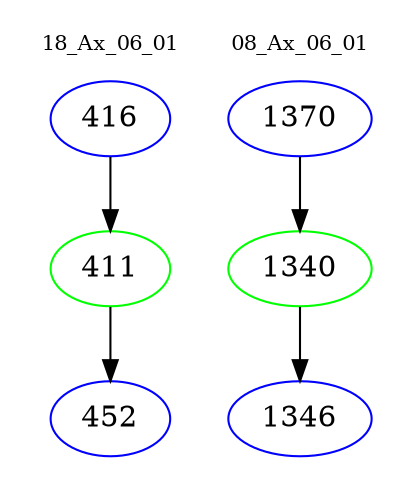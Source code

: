 digraph{
subgraph cluster_0 {
color = white
label = "18_Ax_06_01";
fontsize=10;
T0_416 [label="416", color="blue"]
T0_416 -> T0_411 [color="black"]
T0_411 [label="411", color="green"]
T0_411 -> T0_452 [color="black"]
T0_452 [label="452", color="blue"]
}
subgraph cluster_1 {
color = white
label = "08_Ax_06_01";
fontsize=10;
T1_1370 [label="1370", color="blue"]
T1_1370 -> T1_1340 [color="black"]
T1_1340 [label="1340", color="green"]
T1_1340 -> T1_1346 [color="black"]
T1_1346 [label="1346", color="blue"]
}
}
